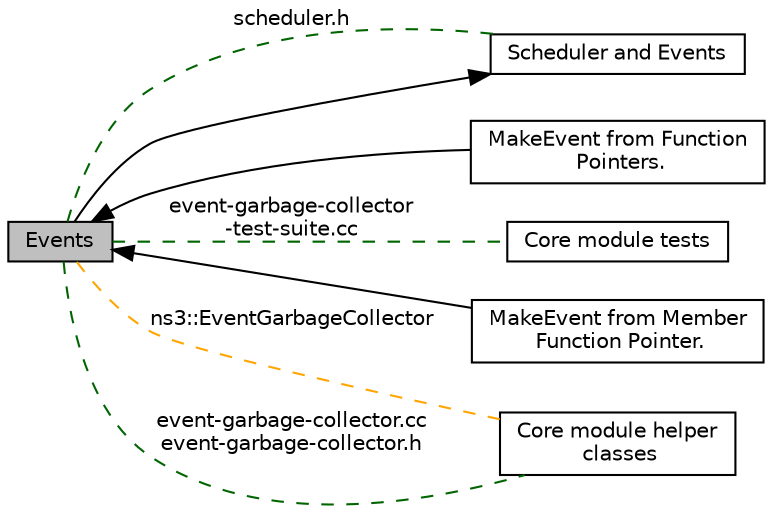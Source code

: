 digraph "Events"
{
  edge [fontname="Helvetica",fontsize="10",labelfontname="Helvetica",labelfontsize="10"];
  node [fontname="Helvetica",fontsize="10",shape=box];
  rankdir=LR;
  Node3 [label="MakeEvent from Function\l Pointers.",height=0.2,width=0.4,color="black", fillcolor="white", style="filled",URL="$group__makeeventfnptr.html",tooltip="Create EventImpl instances from function pointers which take varying numbers of arguments."];
  Node6 [label="Core module tests",height=0.2,width=0.4,color="black", fillcolor="white", style="filled",URL="$group__core-tests.html",tooltip="TestSuites for the Core module."];
  Node2 [label="Scheduler and Events",height=0.2,width=0.4,color="black", fillcolor="white", style="filled",URL="$group__scheduler.html",tooltip="Manage the event list by creating and scheduling events."];
  Node1 [label="Events",height=0.2,width=0.4,color="black", fillcolor="grey75", style="filled", fontcolor="black",tooltip=" "];
  Node4 [label="MakeEvent from Member\l Function Pointer.",height=0.2,width=0.4,color="black", fillcolor="white", style="filled",URL="$group__makeeventmemptr.html",tooltip="Create EventImpl instances from class member functions which take varying numbers of arguments."];
  Node5 [label="Core module helper\l classes",height=0.2,width=0.4,color="black", fillcolor="white", style="filled",URL="$group__core-helpers.html",tooltip="Helper classes for the Core module."];
  Node2->Node1 [shape=plaintext, dir="back", style="solid"];
  Node1->Node3 [shape=plaintext, dir="back", style="solid"];
  Node1->Node4 [shape=plaintext, dir="back", style="solid"];
  Node1->Node5 [shape=plaintext, label="ns3::EventGarbageCollector", color="orange", dir="none", style="dashed"];
  Node1->Node6 [shape=plaintext, label="event-garbage-collector\l-test-suite.cc", color="darkgreen", dir="none", style="dashed"];
  Node1->Node5 [shape=plaintext, label="event-garbage-collector.cc\nevent-garbage-collector.h", color="darkgreen", dir="none", style="dashed"];
  Node1->Node2 [shape=plaintext, label="scheduler.h", color="darkgreen", dir="none", style="dashed"];
}
